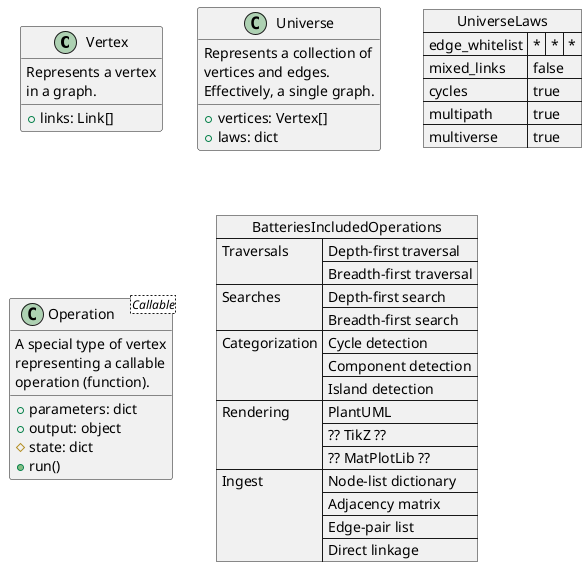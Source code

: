 @startuml

class Vertex {
    Represents a vertex
    in a graph.
    __
    {field} +links: Link[]
}

class Universe {
    Represents a collection of 
    vertices and edges.
    Effectively, a single graph.
    __
    {field} +vertices: Vertex[]
    {field} +laws: dict
}

json UniverseLaws {
    "edge_whitelist": {
        "*": {
            "*": "*"
        }
    },
    "mixed_links": false,
    "cycles": true,
    "multipath": true,
    "multiverse": true
}

class Operation<Callable> {
    A special type of vertex
    representing a callable
    operation (function).
    __
    {field} +parameters: dict
    {field} +output: object
    {field} #state: dict
    {method} +run()
}

json BatteriesIncludedOperations {
    "Traversals": [
        "Depth-first traversal",
        "Breadth-first traversal"
    ],
    "Searches": [
        "Depth-first search",
        "Breadth-first search"
    ],
    "Categorization": [
        "Cycle detection",
        "Component detection",
        "Island detection"
    ],
    "Rendering": [
        "PlantUML",
        "?? TikZ ??",
        "?? MatPlotLib ??"
    ],
    "Ingest": [
        "Node-list dictionary",
        "Adjacency matrix",
        "Edge-pair list",
        "Direct linkage"
    ]
}

@enduml

